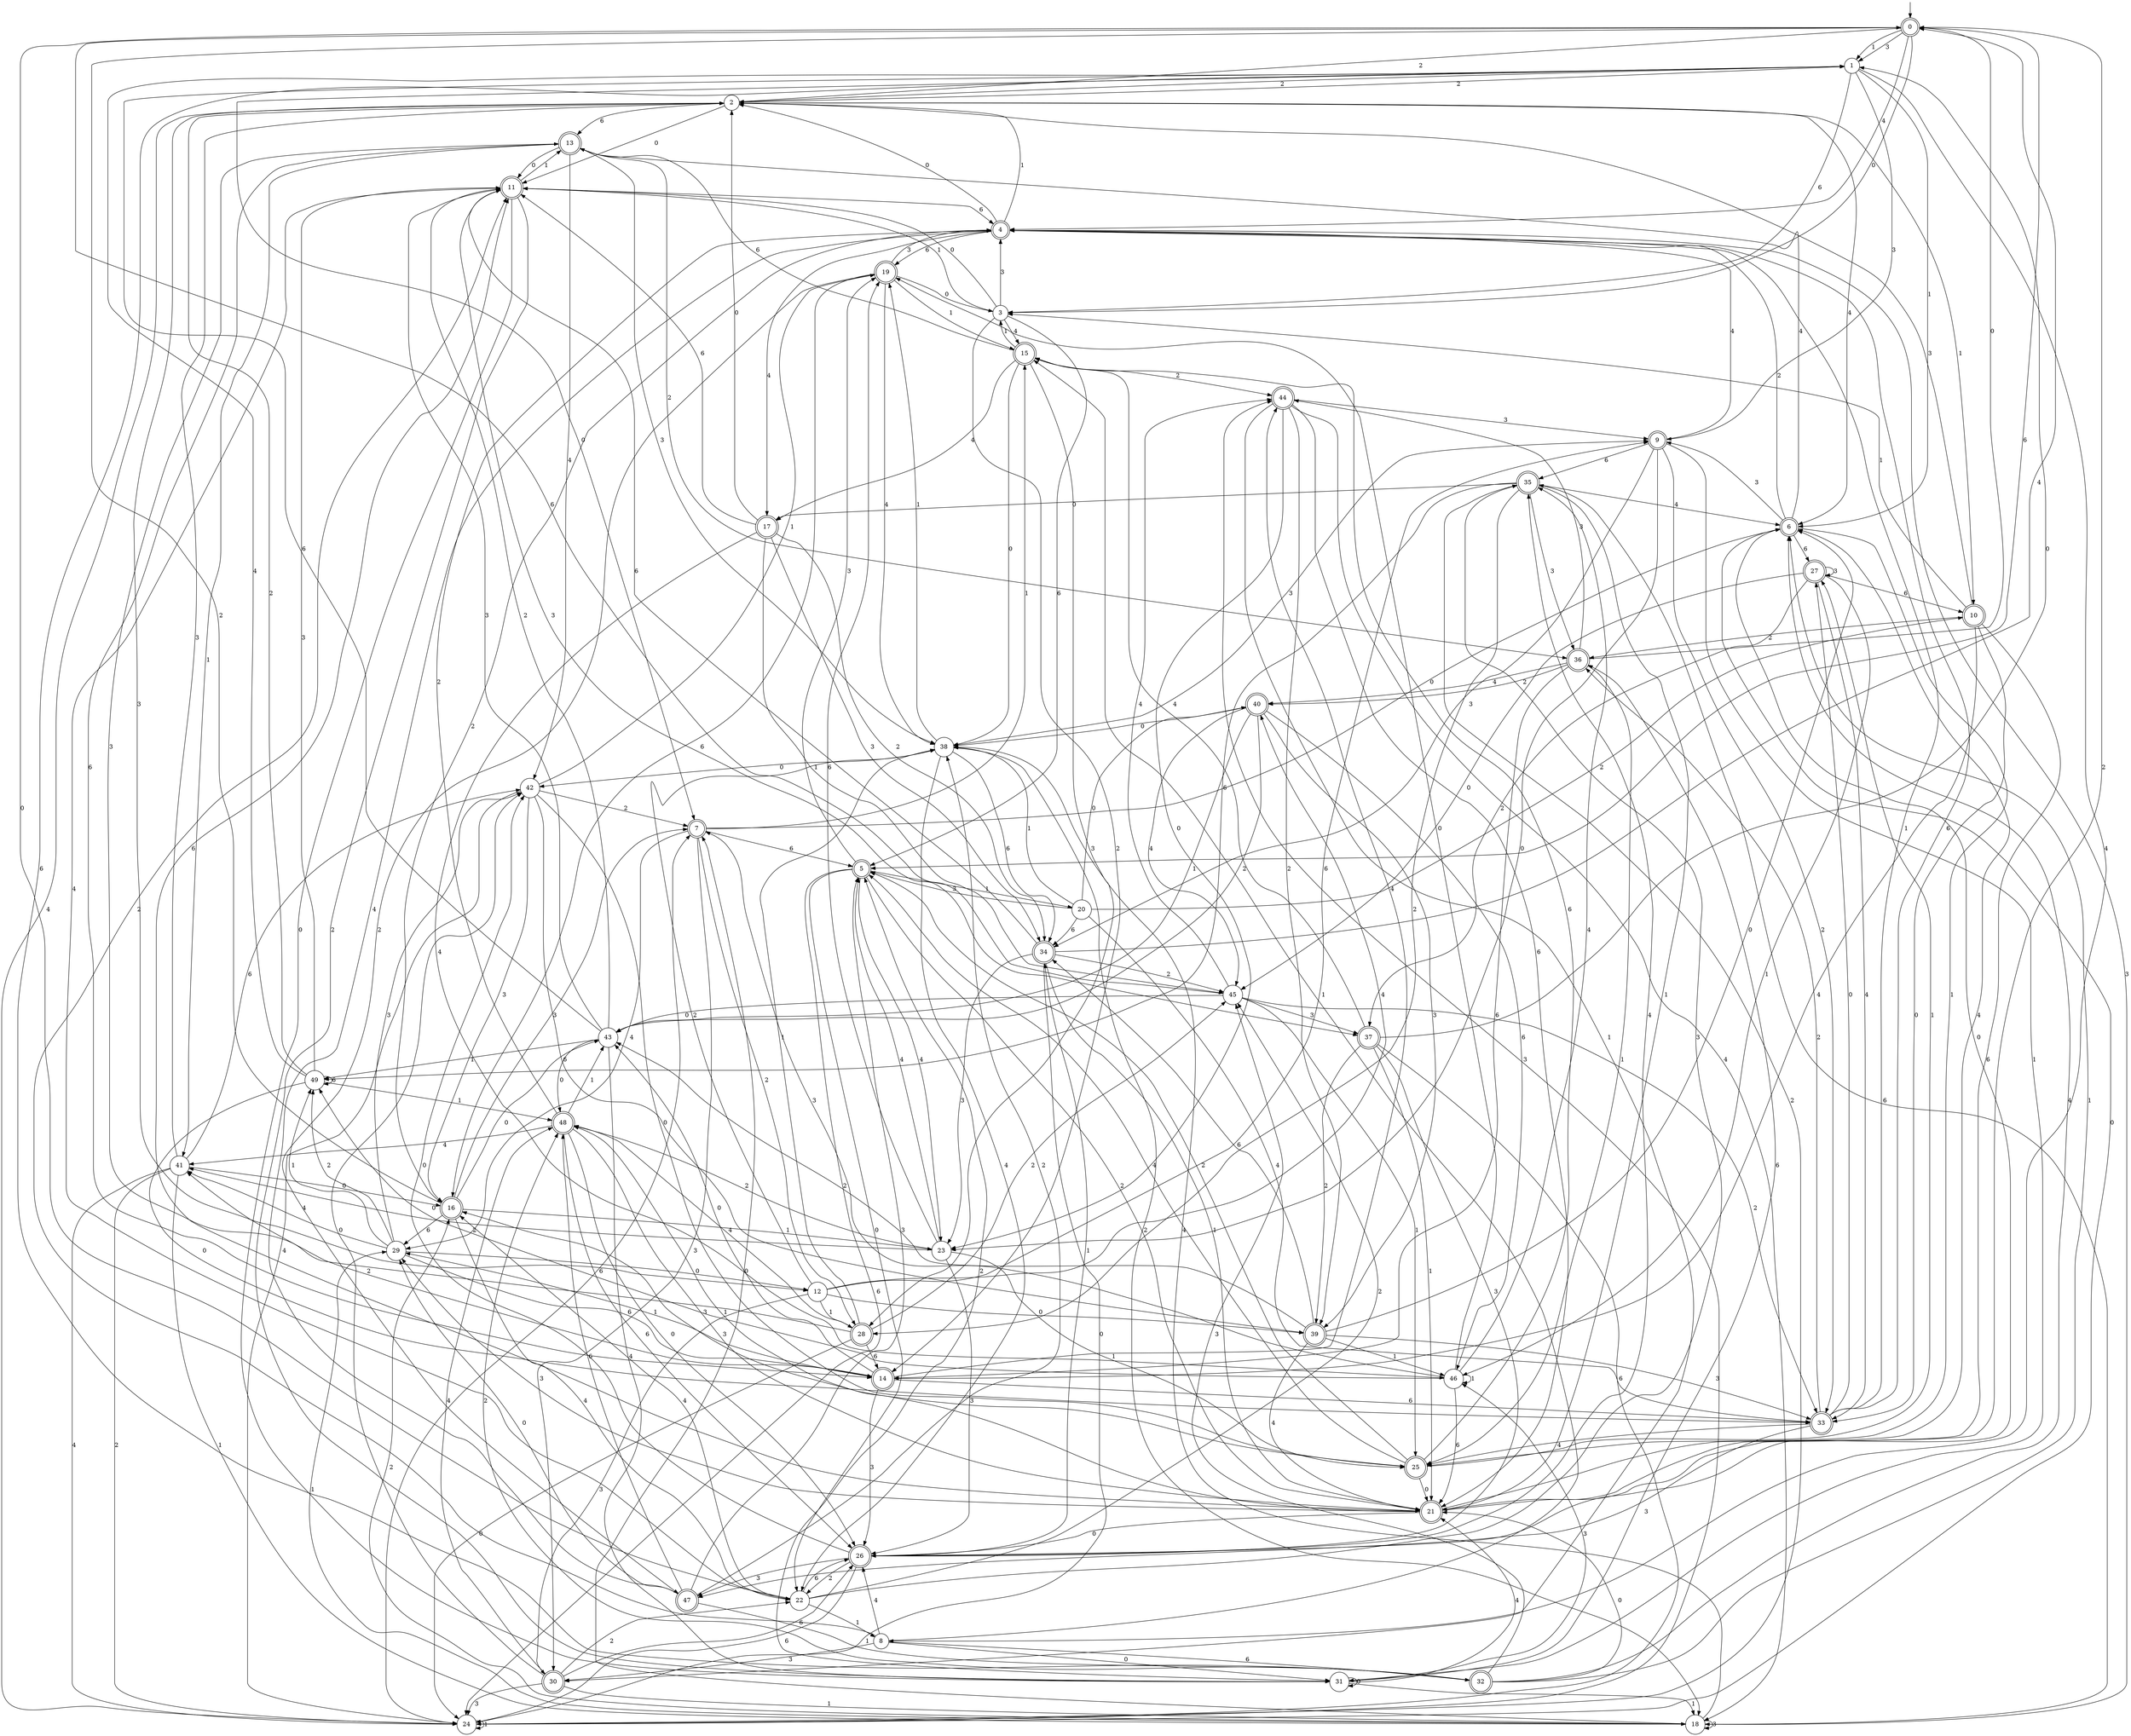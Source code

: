 digraph g {

	s0 [shape="doublecircle" label="0"];
	s1 [shape="circle" label="1"];
	s2 [shape="circle" label="2"];
	s3 [shape="circle" label="3"];
	s4 [shape="doublecircle" label="4"];
	s5 [shape="doublecircle" label="5"];
	s6 [shape="doublecircle" label="6"];
	s7 [shape="doublecircle" label="7"];
	s8 [shape="circle" label="8"];
	s9 [shape="doublecircle" label="9"];
	s10 [shape="doublecircle" label="10"];
	s11 [shape="doublecircle" label="11"];
	s12 [shape="circle" label="12"];
	s13 [shape="doublecircle" label="13"];
	s14 [shape="doublecircle" label="14"];
	s15 [shape="doublecircle" label="15"];
	s16 [shape="doublecircle" label="16"];
	s17 [shape="doublecircle" label="17"];
	s18 [shape="circle" label="18"];
	s19 [shape="doublecircle" label="19"];
	s20 [shape="circle" label="20"];
	s21 [shape="doublecircle" label="21"];
	s22 [shape="circle" label="22"];
	s23 [shape="circle" label="23"];
	s24 [shape="circle" label="24"];
	s25 [shape="doublecircle" label="25"];
	s26 [shape="doublecircle" label="26"];
	s27 [shape="doublecircle" label="27"];
	s28 [shape="doublecircle" label="28"];
	s29 [shape="circle" label="29"];
	s30 [shape="doublecircle" label="30"];
	s31 [shape="circle" label="31"];
	s32 [shape="doublecircle" label="32"];
	s33 [shape="doublecircle" label="33"];
	s34 [shape="doublecircle" label="34"];
	s35 [shape="doublecircle" label="35"];
	s36 [shape="doublecircle" label="36"];
	s37 [shape="doublecircle" label="37"];
	s38 [shape="circle" label="38"];
	s39 [shape="doublecircle" label="39"];
	s40 [shape="doublecircle" label="40"];
	s41 [shape="circle" label="41"];
	s42 [shape="circle" label="42"];
	s43 [shape="circle" label="43"];
	s44 [shape="doublecircle" label="44"];
	s45 [shape="circle" label="45"];
	s46 [shape="circle" label="46"];
	s47 [shape="doublecircle" label="47"];
	s48 [shape="doublecircle" label="48"];
	s49 [shape="circle" label="49"];
	s0 -> s1 [label="1"];
	s0 -> s2 [label="2"];
	s0 -> s3 [label="0"];
	s0 -> s4 [label="4"];
	s0 -> s1 [label="3"];
	s0 -> s5 [label="6"];
	s1 -> s6 [label="1"];
	s1 -> s2 [label="2"];
	s1 -> s7 [label="0"];
	s1 -> s8 [label="4"];
	s1 -> s9 [label="3"];
	s1 -> s3 [label="6"];
	s2 -> s10 [label="1"];
	s2 -> s1 [label="2"];
	s2 -> s11 [label="0"];
	s2 -> s6 [label="4"];
	s2 -> s12 [label="3"];
	s2 -> s13 [label="6"];
	s3 -> s11 [label="1"];
	s3 -> s14 [label="2"];
	s3 -> s11 [label="0"];
	s3 -> s15 [label="4"];
	s3 -> s4 [label="3"];
	s3 -> s5 [label="6"];
	s4 -> s2 [label="1"];
	s4 -> s16 [label="2"];
	s4 -> s2 [label="0"];
	s4 -> s17 [label="4"];
	s4 -> s18 [label="3"];
	s4 -> s19 [label="6"];
	s5 -> s20 [label="1"];
	s5 -> s21 [label="2"];
	s5 -> s22 [label="0"];
	s5 -> s23 [label="4"];
	s5 -> s19 [label="3"];
	s5 -> s24 [label="6"];
	s6 -> s25 [label="1"];
	s6 -> s4 [label="2"];
	s6 -> s26 [label="0"];
	s6 -> s13 [label="4"];
	s6 -> s9 [label="3"];
	s6 -> s27 [label="6"];
	s7 -> s15 [label="1"];
	s7 -> s28 [label="2"];
	s7 -> s6 [label="0"];
	s7 -> s29 [label="4"];
	s7 -> s30 [label="3"];
	s7 -> s5 [label="6"];
	s8 -> s15 [label="1"];
	s8 -> s11 [label="2"];
	s8 -> s31 [label="0"];
	s8 -> s26 [label="4"];
	s8 -> s30 [label="3"];
	s8 -> s32 [label="6"];
	s9 -> s31 [label="1"];
	s9 -> s33 [label="2"];
	s9 -> s23 [label="0"];
	s9 -> s4 [label="4"];
	s9 -> s34 [label="3"];
	s9 -> s35 [label="6"];
	s10 -> s3 [label="1"];
	s10 -> s36 [label="2"];
	s10 -> s33 [label="0"];
	s10 -> s14 [label="4"];
	s10 -> s2 [label="3"];
	s10 -> s21 [label="6"];
	s11 -> s13 [label="1"];
	s11 -> s31 [label="2"];
	s11 -> s31 [label="0"];
	s11 -> s22 [label="4"];
	s11 -> s37 [label="3"];
	s11 -> s4 [label="6"];
	s12 -> s28 [label="1"];
	s12 -> s38 [label="2"];
	s12 -> s39 [label="0"];
	s12 -> s40 [label="4"];
	s12 -> s30 [label="3"];
	s12 -> s9 [label="6"];
	s13 -> s41 [label="1"];
	s13 -> s36 [label="2"];
	s13 -> s11 [label="0"];
	s13 -> s42 [label="4"];
	s13 -> s38 [label="3"];
	s13 -> s14 [label="6"];
	s14 -> s29 [label="1"];
	s14 -> s41 [label="2"];
	s14 -> s43 [label="0"];
	s14 -> s44 [label="4"];
	s14 -> s26 [label="3"];
	s14 -> s33 [label="6"];
	s15 -> s3 [label="1"];
	s15 -> s44 [label="2"];
	s15 -> s38 [label="0"];
	s15 -> s17 [label="4"];
	s15 -> s28 [label="3"];
	s15 -> s13 [label="6"];
	s16 -> s23 [label="1"];
	s16 -> s0 [label="2"];
	s16 -> s43 [label="0"];
	s16 -> s22 [label="4"];
	s16 -> s7 [label="3"];
	s16 -> s29 [label="6"];
	s17 -> s45 [label="1"];
	s17 -> s34 [label="2"];
	s17 -> s2 [label="0"];
	s17 -> s46 [label="4"];
	s17 -> s34 [label="3"];
	s17 -> s11 [label="6"];
	s18 -> s29 [label="1"];
	s18 -> s16 [label="2"];
	s18 -> s7 [label="0"];
	s18 -> s38 [label="4"];
	s18 -> s18 [label="3"];
	s18 -> s35 [label="6"];
	s19 -> s15 [label="1"];
	s19 -> s47 [label="2"];
	s19 -> s3 [label="0"];
	s19 -> s38 [label="4"];
	s19 -> s4 [label="3"];
	s19 -> s16 [label="6"];
	s20 -> s38 [label="1"];
	s20 -> s10 [label="2"];
	s20 -> s40 [label="0"];
	s20 -> s33 [label="4"];
	s20 -> s5 [label="3"];
	s20 -> s34 [label="6"];
	s21 -> s48 [label="1"];
	s21 -> s0 [label="2"];
	s21 -> s26 [label="0"];
	s21 -> s6 [label="4"];
	s21 -> s29 [label="3"];
	s21 -> s11 [label="6"];
	s22 -> s8 [label="1"];
	s22 -> s45 [label="2"];
	s22 -> s0 [label="0"];
	s22 -> s16 [label="4"];
	s22 -> s35 [label="3"];
	s22 -> s26 [label="6"];
	s23 -> s25 [label="1"];
	s23 -> s48 [label="2"];
	s23 -> s41 [label="0"];
	s23 -> s5 [label="4"];
	s23 -> s26 [label="3"];
	s23 -> s19 [label="6"];
	s24 -> s24 [label="1"];
	s24 -> s35 [label="2"];
	s24 -> s6 [label="0"];
	s24 -> s2 [label="4"];
	s24 -> s44 [label="3"];
	s24 -> s7 [label="6"];
	s25 -> s27 [label="1"];
	s25 -> s5 [label="2"];
	s25 -> s21 [label="0"];
	s25 -> s5 [label="4"];
	s25 -> s16 [label="3"];
	s25 -> s15 [label="6"];
	s26 -> s34 [label="1"];
	s26 -> s22 [label="2"];
	s26 -> s42 [label="0"];
	s26 -> s35 [label="4"];
	s26 -> s47 [label="3"];
	s26 -> s24 [label="6"];
	s27 -> s46 [label="1"];
	s27 -> s37 [label="2"];
	s27 -> s45 [label="0"];
	s27 -> s33 [label="4"];
	s27 -> s27 [label="3"];
	s27 -> s10 [label="6"];
	s28 -> s38 [label="1"];
	s28 -> s45 [label="2"];
	s28 -> s24 [label="0"];
	s28 -> s48 [label="4"];
	s28 -> s13 [label="3"];
	s28 -> s14 [label="6"];
	s29 -> s49 [label="1"];
	s29 -> s49 [label="2"];
	s29 -> s12 [label="0"];
	s29 -> s41 [label="4"];
	s29 -> s42 [label="3"];
	s29 -> s14 [label="6"];
	s30 -> s18 [label="1"];
	s30 -> s22 [label="2"];
	s30 -> s42 [label="0"];
	s30 -> s48 [label="4"];
	s30 -> s24 [label="3"];
	s30 -> s26 [label="6"];
	s31 -> s18 [label="1"];
	s31 -> s5 [label="2"];
	s31 -> s31 [label="0"];
	s31 -> s21 [label="4"];
	s31 -> s46 [label="3"];
	s31 -> s36 [label="6"];
	s32 -> s6 [label="1"];
	s32 -> s48 [label="2"];
	s32 -> s21 [label="0"];
	s32 -> s6 [label="4"];
	s32 -> s45 [label="3"];
	s32 -> s1 [label="6"];
	s33 -> s4 [label="1"];
	s33 -> s36 [label="2"];
	s33 -> s27 [label="0"];
	s33 -> s25 [label="4"];
	s33 -> s47 [label="3"];
	s33 -> s4 [label="6"];
	s34 -> s21 [label="1"];
	s34 -> s45 [label="2"];
	s34 -> s24 [label="0"];
	s34 -> s0 [label="4"];
	s34 -> s23 [label="3"];
	s34 -> s11 [label="6"];
	s35 -> s21 [label="1"];
	s35 -> s28 [label="2"];
	s35 -> s17 [label="0"];
	s35 -> s6 [label="4"];
	s35 -> s36 [label="3"];
	s35 -> s49 [label="6"];
	s36 -> s25 [label="1"];
	s36 -> s40 [label="2"];
	s36 -> s0 [label="0"];
	s36 -> s40 [label="4"];
	s36 -> s44 [label="3"];
	s36 -> s14 [label="6"];
	s37 -> s21 [label="1"];
	s37 -> s39 [label="2"];
	s37 -> s1 [label="0"];
	s37 -> s15 [label="4"];
	s37 -> s26 [label="3"];
	s37 -> s24 [label="6"];
	s38 -> s19 [label="1"];
	s38 -> s18 [label="2"];
	s38 -> s42 [label="0"];
	s38 -> s22 [label="4"];
	s38 -> s9 [label="3"];
	s38 -> s34 [label="6"];
	s39 -> s46 [label="1"];
	s39 -> s43 [label="2"];
	s39 -> s6 [label="0"];
	s39 -> s21 [label="4"];
	s39 -> s33 [label="3"];
	s39 -> s34 [label="6"];
	s40 -> s43 [label="1"];
	s40 -> s43 [label="2"];
	s40 -> s38 [label="0"];
	s40 -> s45 [label="4"];
	s40 -> s39 [label="3"];
	s40 -> s46 [label="6"];
	s41 -> s18 [label="1"];
	s41 -> s24 [label="2"];
	s41 -> s16 [label="0"];
	s41 -> s24 [label="4"];
	s41 -> s2 [label="3"];
	s41 -> s42 [label="6"];
	s42 -> s19 [label="1"];
	s42 -> s7 [label="2"];
	s42 -> s25 [label="0"];
	s42 -> s24 [label="4"];
	s42 -> s16 [label="3"];
	s42 -> s39 [label="6"];
	s43 -> s49 [label="1"];
	s43 -> s11 [label="2"];
	s43 -> s48 [label="0"];
	s43 -> s31 [label="4"];
	s43 -> s11 [label="3"];
	s43 -> s1 [label="6"];
	s44 -> s30 [label="1"];
	s44 -> s39 [label="2"];
	s44 -> s23 [label="0"];
	s44 -> s18 [label="4"];
	s44 -> s9 [label="3"];
	s44 -> s21 [label="6"];
	s45 -> s25 [label="1"];
	s45 -> s33 [label="2"];
	s45 -> s43 [label="0"];
	s45 -> s44 [label="4"];
	s45 -> s37 [label="3"];
	s45 -> s0 [label="6"];
	s46 -> s46 [label="1"];
	s46 -> s49 [label="2"];
	s46 -> s19 [label="0"];
	s46 -> s35 [label="4"];
	s46 -> s7 [label="3"];
	s46 -> s21 [label="6"];
	s47 -> s32 [label="1"];
	s47 -> s38 [label="2"];
	s47 -> s29 [label="0"];
	s47 -> s4 [label="4"];
	s47 -> s5 [label="3"];
	s47 -> s48 [label="6"];
	s48 -> s43 [label="1"];
	s48 -> s4 [label="2"];
	s48 -> s26 [label="0"];
	s48 -> s41 [label="4"];
	s48 -> s21 [label="3"];
	s48 -> s26 [label="6"];
	s49 -> s48 [label="1"];
	s49 -> s2 [label="2"];
	s49 -> s33 [label="0"];
	s49 -> s1 [label="4"];
	s49 -> s11 [label="3"];
	s49 -> s49 [label="6"];

__start0 [label="" shape="none" width="0" height="0"];
__start0 -> s0;

}

